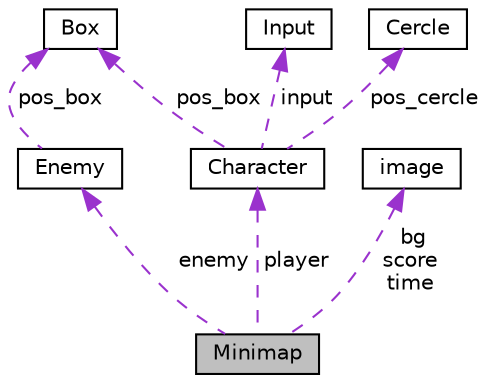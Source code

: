digraph "Minimap"
{
 // LATEX_PDF_SIZE
  edge [fontname="Helvetica",fontsize="10",labelfontname="Helvetica",labelfontsize="10"];
  node [fontname="Helvetica",fontsize="10",shape=record];
  Node1 [label="Minimap",height=0.2,width=0.4,color="black", fillcolor="grey75", style="filled", fontcolor="black",tooltip=" "];
  Node2 -> Node1 [dir="back",color="darkorchid3",fontsize="10",style="dashed",label=" enemy" ,fontname="Helvetica"];
  Node2 [label="Enemy",height=0.2,width=0.4,color="black", fillcolor="white", style="filled",URL="$d9/d6c/structEnemy.html",tooltip=" "];
  Node3 -> Node2 [dir="back",color="darkorchid3",fontsize="10",style="dashed",label=" pos_box" ,fontname="Helvetica"];
  Node3 [label="Box",height=0.2,width=0.4,color="black", fillcolor="white", style="filled",URL="$d8/db3/structBox.html",tooltip=" "];
  Node4 -> Node1 [dir="back",color="darkorchid3",fontsize="10",style="dashed",label=" bg\nscore\ntime" ,fontname="Helvetica"];
  Node4 [label="image",height=0.2,width=0.4,color="black", fillcolor="white", style="filled",URL="$de/d68/structimage.html",tooltip=" "];
  Node5 -> Node1 [dir="back",color="darkorchid3",fontsize="10",style="dashed",label=" player" ,fontname="Helvetica"];
  Node5 [label="Character",height=0.2,width=0.4,color="black", fillcolor="white", style="filled",URL="$d2/ddd/structCharacter.html",tooltip=" "];
  Node6 -> Node5 [dir="back",color="darkorchid3",fontsize="10",style="dashed",label=" input" ,fontname="Helvetica"];
  Node6 [label="Input",height=0.2,width=0.4,color="black", fillcolor="white", style="filled",URL="$d4/dae/structInput.html",tooltip=" "];
  Node3 -> Node5 [dir="back",color="darkorchid3",fontsize="10",style="dashed",label=" pos_box" ,fontname="Helvetica"];
  Node7 -> Node5 [dir="back",color="darkorchid3",fontsize="10",style="dashed",label=" pos_cercle" ,fontname="Helvetica"];
  Node7 [label="Cercle",height=0.2,width=0.4,color="black", fillcolor="white", style="filled",URL="$d6/d7b/structCercle.html",tooltip=" "];
}
